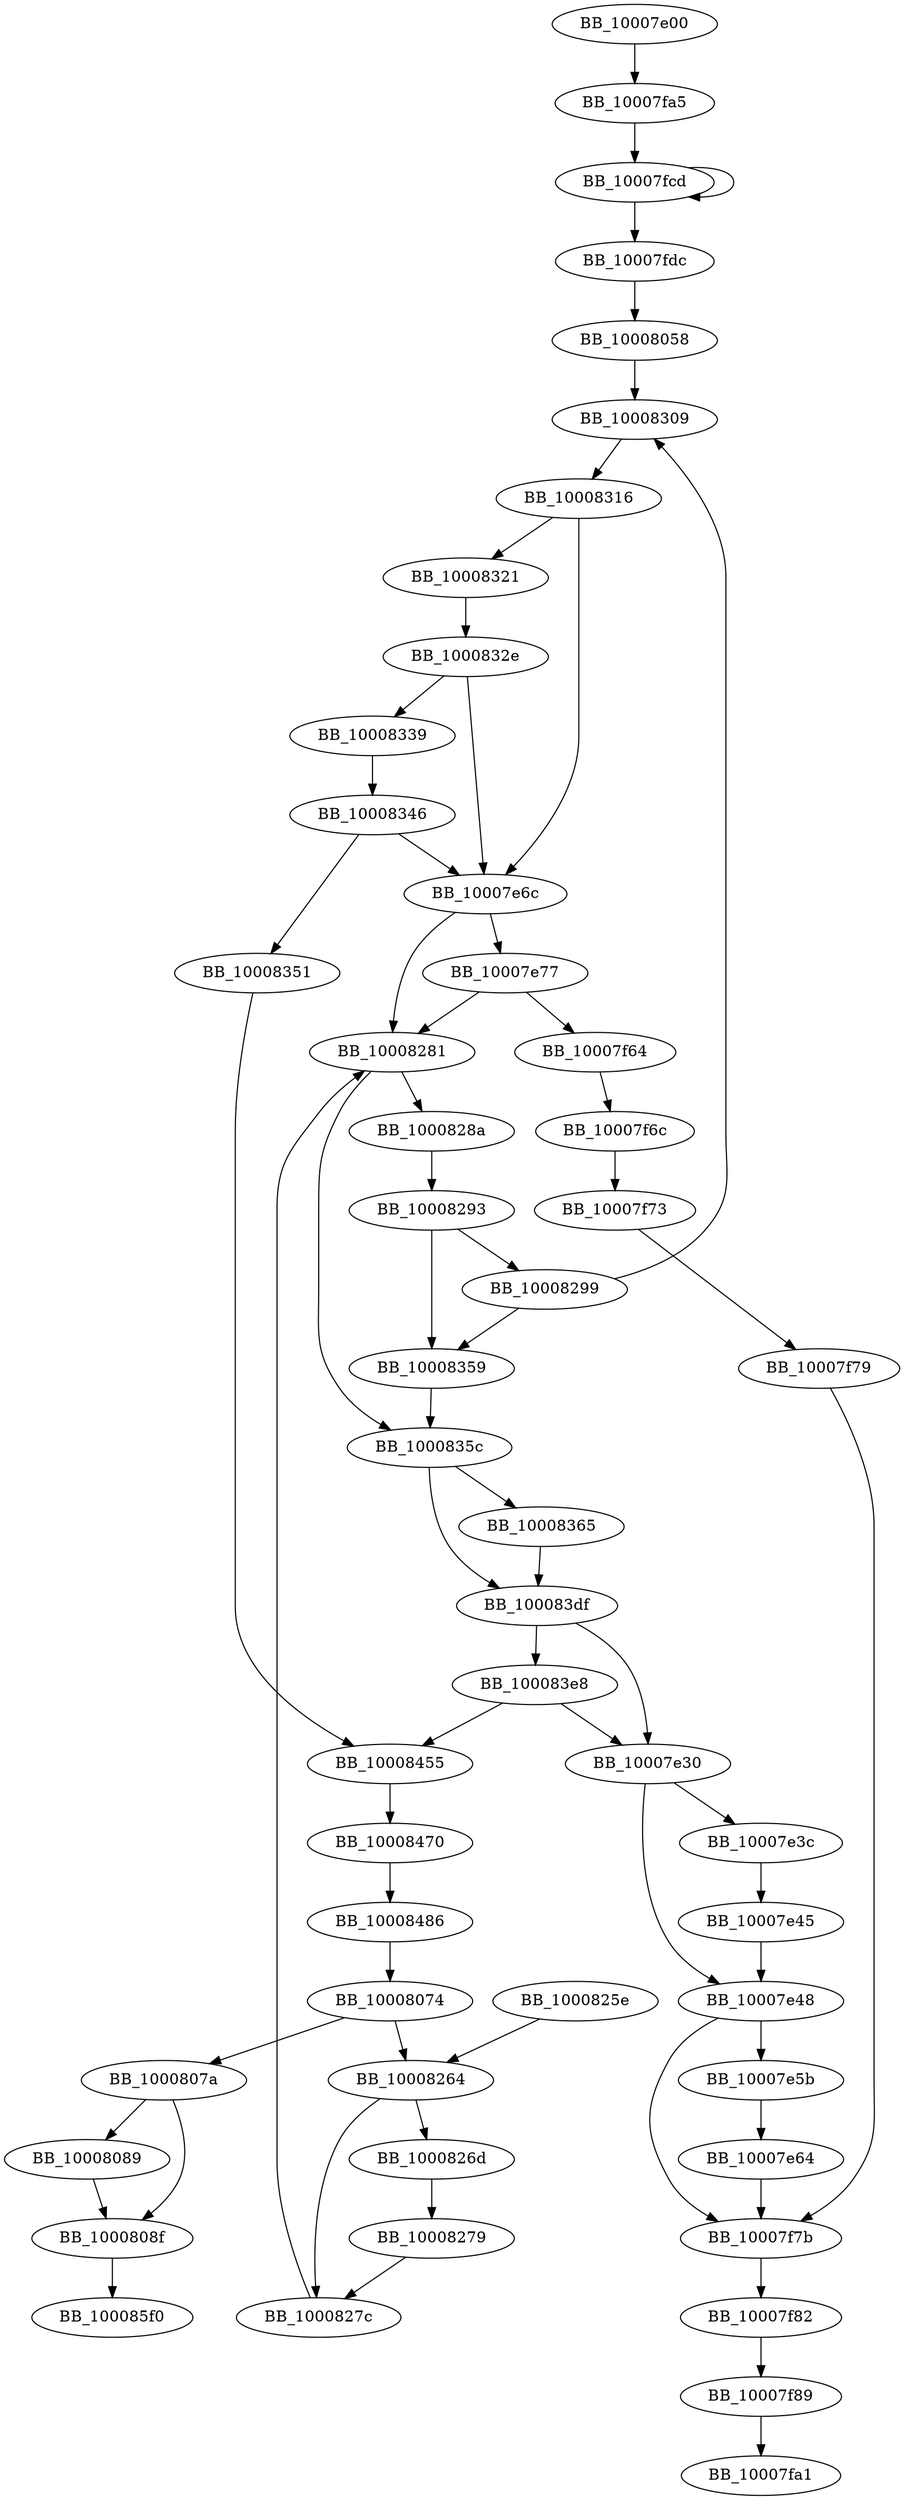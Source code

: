 DiGraph RasEapUpdateServerConfig_0{
BB_10007e00->BB_10007fa5
BB_10007e30->BB_10007e3c
BB_10007e30->BB_10007e48
BB_10007e3c->BB_10007e45
BB_10007e45->BB_10007e48
BB_10007e48->BB_10007e5b
BB_10007e48->BB_10007f7b
BB_10007e5b->BB_10007e64
BB_10007e64->BB_10007f7b
BB_10007e6c->BB_10007e77
BB_10007e6c->BB_10008281
BB_10007e77->BB_10007f64
BB_10007e77->BB_10008281
BB_10007f64->BB_10007f6c
BB_10007f6c->BB_10007f73
BB_10007f73->BB_10007f79
BB_10007f79->BB_10007f7b
BB_10007f7b->BB_10007f82
BB_10007f82->BB_10007f89
BB_10007f89->BB_10007fa1
BB_10007fa5->BB_10007fcd
BB_10007fcd->BB_10007fcd
BB_10007fcd->BB_10007fdc
BB_10007fdc->BB_10008058
BB_10008058->BB_10008309
BB_10008074->BB_1000807a
BB_10008074->BB_10008264
BB_1000807a->BB_10008089
BB_1000807a->BB_1000808f
BB_10008089->BB_1000808f
BB_1000808f->BB_100085f0
BB_1000825e->BB_10008264
BB_10008264->BB_1000826d
BB_10008264->BB_1000827c
BB_1000826d->BB_10008279
BB_10008279->BB_1000827c
BB_1000827c->BB_10008281
BB_10008281->BB_1000828a
BB_10008281->BB_1000835c
BB_1000828a->BB_10008293
BB_10008293->BB_10008299
BB_10008293->BB_10008359
BB_10008299->BB_10008309
BB_10008299->BB_10008359
BB_10008309->BB_10008316
BB_10008316->BB_10007e6c
BB_10008316->BB_10008321
BB_10008321->BB_1000832e
BB_1000832e->BB_10007e6c
BB_1000832e->BB_10008339
BB_10008339->BB_10008346
BB_10008346->BB_10007e6c
BB_10008346->BB_10008351
BB_10008351->BB_10008455
BB_10008359->BB_1000835c
BB_1000835c->BB_10008365
BB_1000835c->BB_100083df
BB_10008365->BB_100083df
BB_100083df->BB_10007e30
BB_100083df->BB_100083e8
BB_100083e8->BB_10007e30
BB_100083e8->BB_10008455
BB_10008455->BB_10008470
BB_10008470->BB_10008486
BB_10008486->BB_10008074
}
